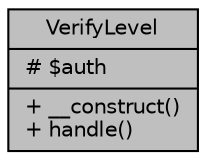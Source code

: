 digraph "VerifyLevel"
{
 // LATEX_PDF_SIZE
  bgcolor="transparent";
  edge [fontname="Helvetica",fontsize="10",labelfontname="Helvetica",labelfontsize="10"];
  node [fontname="Helvetica",fontsize="10",shape=record];
  Node1 [label="{VerifyLevel\n|# $auth\l|+ __construct()\l+ handle()\l}",height=0.2,width=0.4,color="black", fillcolor="grey75", style="filled", fontcolor="black",tooltip="Verifica niveles de acceso."];
}
